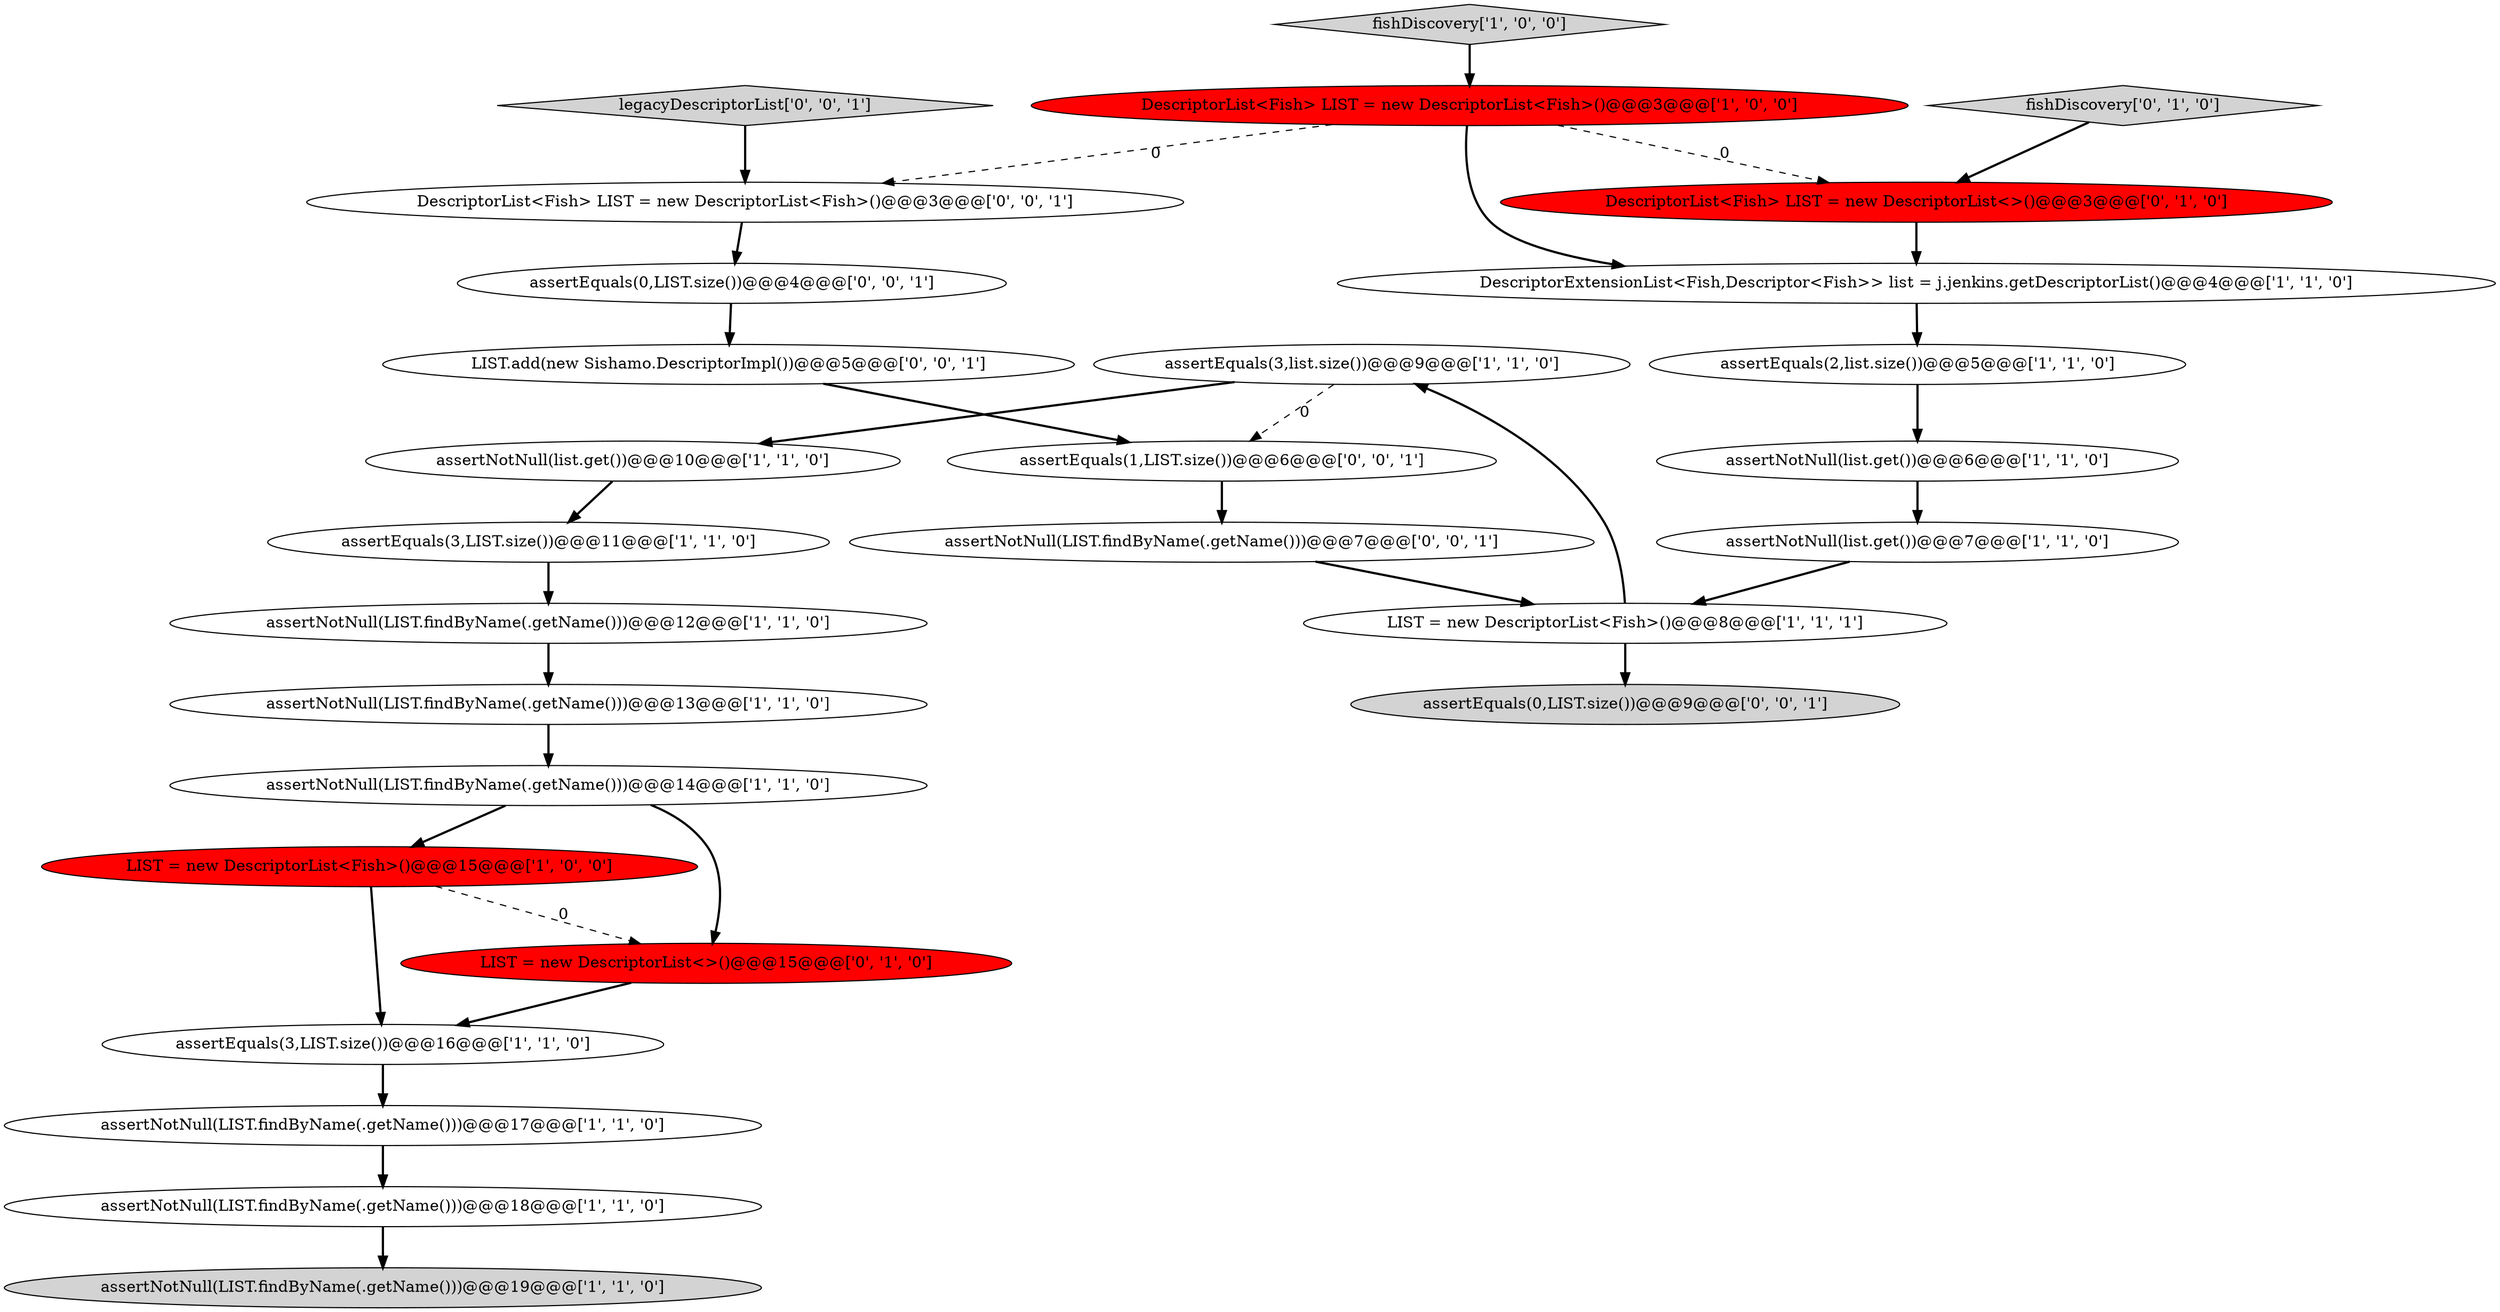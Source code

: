 digraph {
12 [style = filled, label = "assertNotNull(LIST.findByName(.getName()))@@@18@@@['1', '1', '0']", fillcolor = white, shape = ellipse image = "AAA0AAABBB1BBB"];
0 [style = filled, label = "assertNotNull(list.get())@@@6@@@['1', '1', '0']", fillcolor = white, shape = ellipse image = "AAA0AAABBB1BBB"];
6 [style = filled, label = "LIST = new DescriptorList<Fish>()@@@15@@@['1', '0', '0']", fillcolor = red, shape = ellipse image = "AAA1AAABBB1BBB"];
15 [style = filled, label = "assertNotNull(LIST.findByName(.getName()))@@@19@@@['1', '1', '0']", fillcolor = lightgray, shape = ellipse image = "AAA0AAABBB1BBB"];
7 [style = filled, label = "assertEquals(3,LIST.size())@@@16@@@['1', '1', '0']", fillcolor = white, shape = ellipse image = "AAA0AAABBB1BBB"];
24 [style = filled, label = "LIST.add(new Sishamo.DescriptorImpl())@@@5@@@['0', '0', '1']", fillcolor = white, shape = ellipse image = "AAA0AAABBB3BBB"];
26 [style = filled, label = "assertEquals(0,LIST.size())@@@9@@@['0', '0', '1']", fillcolor = lightgray, shape = ellipse image = "AAA0AAABBB3BBB"];
16 [style = filled, label = "assertNotNull(LIST.findByName(.getName()))@@@17@@@['1', '1', '0']", fillcolor = white, shape = ellipse image = "AAA0AAABBB1BBB"];
9 [style = filled, label = "assertNotNull(list.get())@@@7@@@['1', '1', '0']", fillcolor = white, shape = ellipse image = "AAA0AAABBB1BBB"];
17 [style = filled, label = "assertNotNull(LIST.findByName(.getName()))@@@14@@@['1', '1', '0']", fillcolor = white, shape = ellipse image = "AAA0AAABBB1BBB"];
11 [style = filled, label = "DescriptorList<Fish> LIST = new DescriptorList<Fish>()@@@3@@@['1', '0', '0']", fillcolor = red, shape = ellipse image = "AAA1AAABBB1BBB"];
14 [style = filled, label = "LIST = new DescriptorList<Fish>()@@@8@@@['1', '1', '1']", fillcolor = white, shape = ellipse image = "AAA0AAABBB1BBB"];
23 [style = filled, label = "DescriptorList<Fish> LIST = new DescriptorList<Fish>()@@@3@@@['0', '0', '1']", fillcolor = white, shape = ellipse image = "AAA0AAABBB3BBB"];
5 [style = filled, label = "assertNotNull(LIST.findByName(.getName()))@@@13@@@['1', '1', '0']", fillcolor = white, shape = ellipse image = "AAA0AAABBB1BBB"];
10 [style = filled, label = "assertEquals(3,list.size())@@@9@@@['1', '1', '0']", fillcolor = white, shape = ellipse image = "AAA0AAABBB1BBB"];
27 [style = filled, label = "assertNotNull(LIST.findByName(.getName()))@@@7@@@['0', '0', '1']", fillcolor = white, shape = ellipse image = "AAA0AAABBB3BBB"];
8 [style = filled, label = "assertEquals(3,LIST.size())@@@11@@@['1', '1', '0']", fillcolor = white, shape = ellipse image = "AAA0AAABBB1BBB"];
25 [style = filled, label = "assertEquals(1,LIST.size())@@@6@@@['0', '0', '1']", fillcolor = white, shape = ellipse image = "AAA0AAABBB3BBB"];
3 [style = filled, label = "assertNotNull(LIST.findByName(.getName()))@@@12@@@['1', '1', '0']", fillcolor = white, shape = ellipse image = "AAA0AAABBB1BBB"];
22 [style = filled, label = "assertEquals(0,LIST.size())@@@4@@@['0', '0', '1']", fillcolor = white, shape = ellipse image = "AAA0AAABBB3BBB"];
4 [style = filled, label = "assertNotNull(list.get())@@@10@@@['1', '1', '0']", fillcolor = white, shape = ellipse image = "AAA0AAABBB1BBB"];
13 [style = filled, label = "DescriptorExtensionList<Fish,Descriptor<Fish>> list = j.jenkins.getDescriptorList()@@@4@@@['1', '1', '0']", fillcolor = white, shape = ellipse image = "AAA0AAABBB1BBB"];
19 [style = filled, label = "LIST = new DescriptorList<>()@@@15@@@['0', '1', '0']", fillcolor = red, shape = ellipse image = "AAA1AAABBB2BBB"];
20 [style = filled, label = "DescriptorList<Fish> LIST = new DescriptorList<>()@@@3@@@['0', '1', '0']", fillcolor = red, shape = ellipse image = "AAA1AAABBB2BBB"];
18 [style = filled, label = "fishDiscovery['0', '1', '0']", fillcolor = lightgray, shape = diamond image = "AAA0AAABBB2BBB"];
2 [style = filled, label = "assertEquals(2,list.size())@@@5@@@['1', '1', '0']", fillcolor = white, shape = ellipse image = "AAA0AAABBB1BBB"];
21 [style = filled, label = "legacyDescriptorList['0', '0', '1']", fillcolor = lightgray, shape = diamond image = "AAA0AAABBB3BBB"];
1 [style = filled, label = "fishDiscovery['1', '0', '0']", fillcolor = lightgray, shape = diamond image = "AAA0AAABBB1BBB"];
0->9 [style = bold, label=""];
20->13 [style = bold, label=""];
11->20 [style = dashed, label="0"];
27->14 [style = bold, label=""];
17->6 [style = bold, label=""];
8->3 [style = bold, label=""];
12->15 [style = bold, label=""];
14->10 [style = bold, label=""];
11->23 [style = dashed, label="0"];
5->17 [style = bold, label=""];
17->19 [style = bold, label=""];
1->11 [style = bold, label=""];
14->26 [style = bold, label=""];
25->27 [style = bold, label=""];
18->20 [style = bold, label=""];
3->5 [style = bold, label=""];
2->0 [style = bold, label=""];
23->22 [style = bold, label=""];
24->25 [style = bold, label=""];
11->13 [style = bold, label=""];
7->16 [style = bold, label=""];
6->19 [style = dashed, label="0"];
9->14 [style = bold, label=""];
10->4 [style = bold, label=""];
4->8 [style = bold, label=""];
22->24 [style = bold, label=""];
6->7 [style = bold, label=""];
16->12 [style = bold, label=""];
19->7 [style = bold, label=""];
10->25 [style = dashed, label="0"];
13->2 [style = bold, label=""];
21->23 [style = bold, label=""];
}
